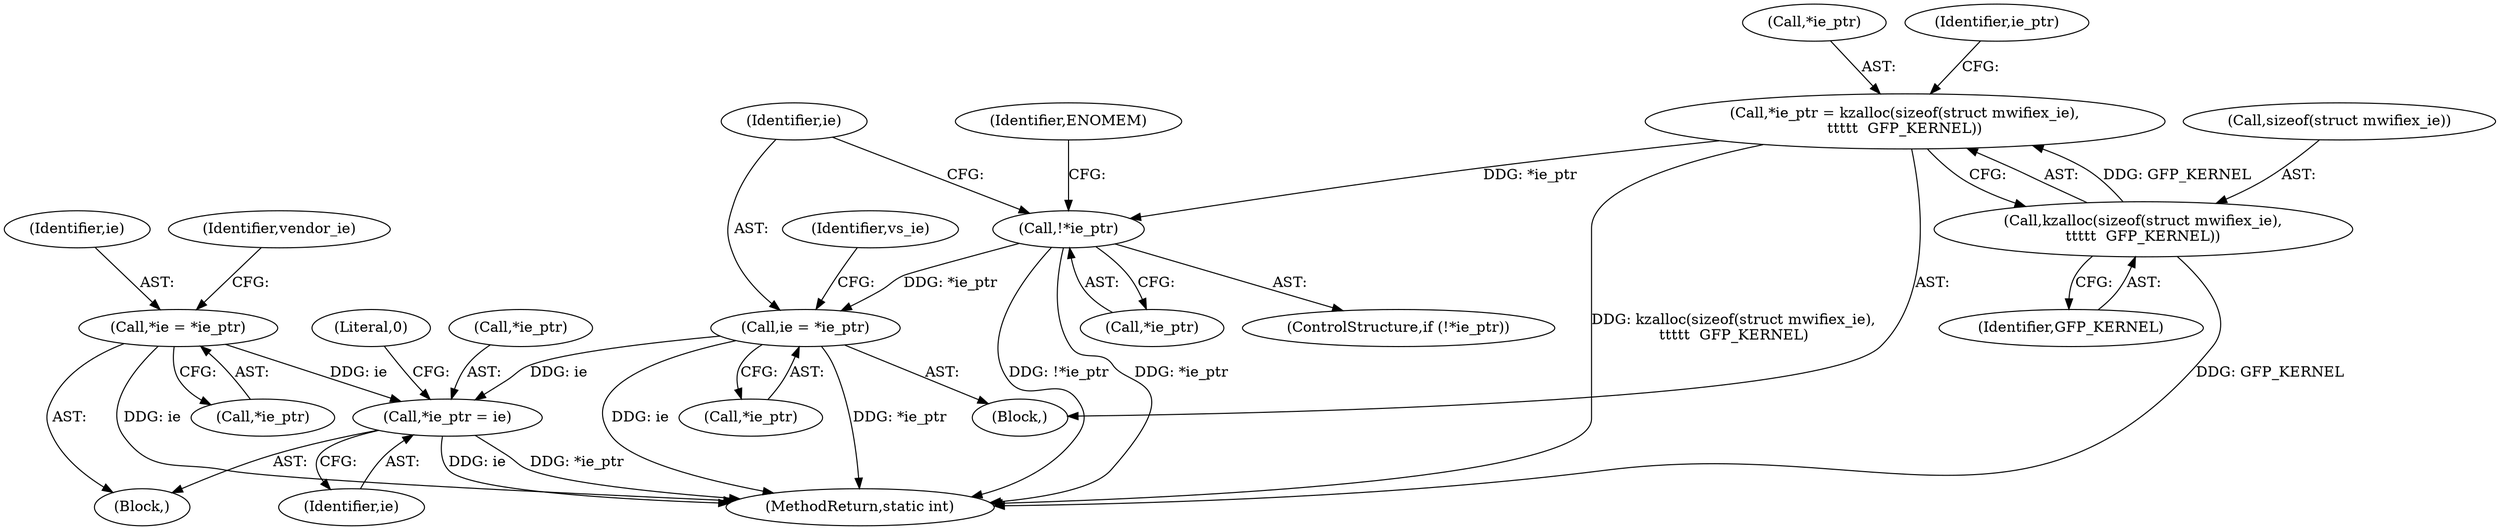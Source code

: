digraph "0_linux_7caac62ed598a196d6ddf8d9c121e12e082cac3@pointer" {
"1000206" [label="(Call,*ie_ptr = ie)"];
"1000144" [label="(Call,ie = *ie_ptr)"];
"1000138" [label="(Call,!*ie_ptr)"];
"1000130" [label="(Call,*ie_ptr = kzalloc(sizeof(struct mwifiex_ie),\n\t\t\t\t\t  GFP_KERNEL))"];
"1000133" [label="(Call,kzalloc(sizeof(struct mwifiex_ie),\n\t\t\t\t\t  GFP_KERNEL))"];
"1000110" [label="(Call,*ie = *ie_ptr)"];
"1000111" [label="(Identifier,ie)"];
"1000131" [label="(Call,*ie_ptr)"];
"1000107" [label="(Block,)"];
"1000209" [label="(Identifier,ie)"];
"1000211" [label="(Literal,0)"];
"1000145" [label="(Identifier,ie)"];
"1000133" [label="(Call,kzalloc(sizeof(struct mwifiex_ie),\n\t\t\t\t\t  GFP_KERNEL))"];
"1000143" [label="(Identifier,ENOMEM)"];
"1000129" [label="(Block,)"];
"1000206" [label="(Call,*ie_ptr = ie)"];
"1000138" [label="(Call,!*ie_ptr)"];
"1000212" [label="(MethodReturn,static int)"];
"1000139" [label="(Call,*ie_ptr)"];
"1000140" [label="(Identifier,ie_ptr)"];
"1000137" [label="(ControlStructure,if (!*ie_ptr))"];
"1000207" [label="(Call,*ie_ptr)"];
"1000134" [label="(Call,sizeof(struct mwifiex_ie))"];
"1000110" [label="(Call,*ie = *ie_ptr)"];
"1000112" [label="(Call,*ie_ptr)"];
"1000144" [label="(Call,ie = *ie_ptr)"];
"1000146" [label="(Call,*ie_ptr)"];
"1000130" [label="(Call,*ie_ptr = kzalloc(sizeof(struct mwifiex_ie),\n\t\t\t\t\t  GFP_KERNEL))"];
"1000149" [label="(Identifier,vs_ie)"];
"1000116" [label="(Identifier,vendor_ie)"];
"1000136" [label="(Identifier,GFP_KERNEL)"];
"1000206" -> "1000107"  [label="AST: "];
"1000206" -> "1000209"  [label="CFG: "];
"1000207" -> "1000206"  [label="AST: "];
"1000209" -> "1000206"  [label="AST: "];
"1000211" -> "1000206"  [label="CFG: "];
"1000206" -> "1000212"  [label="DDG: ie"];
"1000206" -> "1000212"  [label="DDG: *ie_ptr"];
"1000144" -> "1000206"  [label="DDG: ie"];
"1000110" -> "1000206"  [label="DDG: ie"];
"1000144" -> "1000129"  [label="AST: "];
"1000144" -> "1000146"  [label="CFG: "];
"1000145" -> "1000144"  [label="AST: "];
"1000146" -> "1000144"  [label="AST: "];
"1000149" -> "1000144"  [label="CFG: "];
"1000144" -> "1000212"  [label="DDG: *ie_ptr"];
"1000144" -> "1000212"  [label="DDG: ie"];
"1000138" -> "1000144"  [label="DDG: *ie_ptr"];
"1000138" -> "1000137"  [label="AST: "];
"1000138" -> "1000139"  [label="CFG: "];
"1000139" -> "1000138"  [label="AST: "];
"1000143" -> "1000138"  [label="CFG: "];
"1000145" -> "1000138"  [label="CFG: "];
"1000138" -> "1000212"  [label="DDG: *ie_ptr"];
"1000138" -> "1000212"  [label="DDG: !*ie_ptr"];
"1000130" -> "1000138"  [label="DDG: *ie_ptr"];
"1000130" -> "1000129"  [label="AST: "];
"1000130" -> "1000133"  [label="CFG: "];
"1000131" -> "1000130"  [label="AST: "];
"1000133" -> "1000130"  [label="AST: "];
"1000140" -> "1000130"  [label="CFG: "];
"1000130" -> "1000212"  [label="DDG: kzalloc(sizeof(struct mwifiex_ie),\n\t\t\t\t\t  GFP_KERNEL)"];
"1000133" -> "1000130"  [label="DDG: GFP_KERNEL"];
"1000133" -> "1000136"  [label="CFG: "];
"1000134" -> "1000133"  [label="AST: "];
"1000136" -> "1000133"  [label="AST: "];
"1000133" -> "1000212"  [label="DDG: GFP_KERNEL"];
"1000110" -> "1000107"  [label="AST: "];
"1000110" -> "1000112"  [label="CFG: "];
"1000111" -> "1000110"  [label="AST: "];
"1000112" -> "1000110"  [label="AST: "];
"1000116" -> "1000110"  [label="CFG: "];
"1000110" -> "1000212"  [label="DDG: ie"];
}
